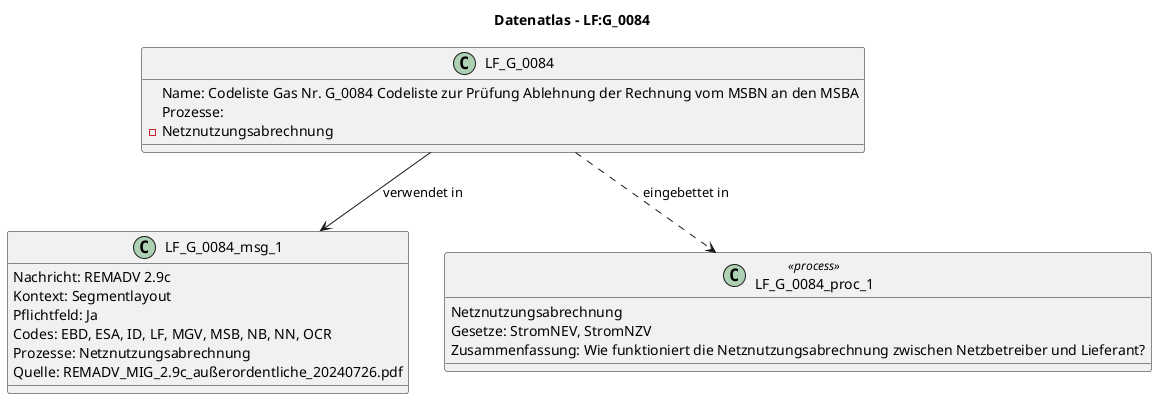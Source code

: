 @startuml
title Datenatlas – LF:G_0084
class LF_G_0084 {
  Name: Codeliste Gas Nr. G_0084 Codeliste zur Prüfung Ablehnung der Rechnung vom MSBN an den MSBA
  Prozesse:
    - Netznutzungsabrechnung
}
class LF_G_0084_msg_1 {
  Nachricht: REMADV 2.9c
  Kontext: Segmentlayout
  Pflichtfeld: Ja
  Codes: EBD, ESA, ID, LF, MGV, MSB, NB, NN, OCR
  Prozesse: Netznutzungsabrechnung
  Quelle: REMADV_MIG_2.9c_außerordentliche_20240726.pdf
}
LF_G_0084 --> LF_G_0084_msg_1 : verwendet in
class LF_G_0084_proc_1 <<process>> {
  Netznutzungsabrechnung
  Gesetze: StromNEV, StromNZV
  Zusammenfassung: Wie funktioniert die Netznutzungsabrechnung zwischen Netzbetreiber und Lieferant?
}
LF_G_0084 ..> LF_G_0084_proc_1 : eingebettet in
@enduml